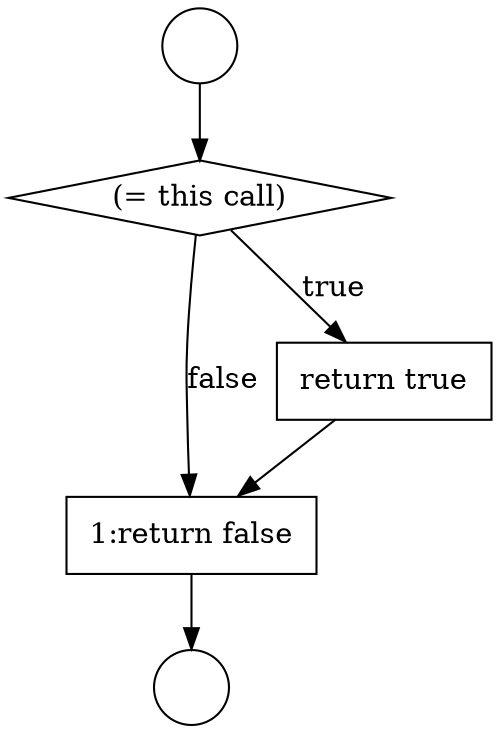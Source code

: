 digraph {
  node9260 [shape=none, margin=0, label=<<font color="black">
    <table border="0" cellborder="1" cellspacing="0" cellpadding="10">
      <tr><td align="left">1:return false</td></tr>
    </table>
  </font>> color="black" fillcolor="white" style=filled]
  node9256 [shape=circle label=" " color="black" fillcolor="white" style=filled]
  node9258 [shape=diamond, label=<<font color="black">(= this call)</font>> color="black" fillcolor="white" style=filled]
  node9259 [shape=none, margin=0, label=<<font color="black">
    <table border="0" cellborder="1" cellspacing="0" cellpadding="10">
      <tr><td align="left">return true</td></tr>
    </table>
  </font>> color="black" fillcolor="white" style=filled]
  node9257 [shape=circle label=" " color="black" fillcolor="white" style=filled]
  node9256 -> node9258 [ color="black"]
  node9258 -> node9259 [label=<<font color="black">true</font>> color="black"]
  node9258 -> node9260 [label=<<font color="black">false</font>> color="black"]
  node9259 -> node9260 [ color="black"]
  node9260 -> node9257 [ color="black"]
}

